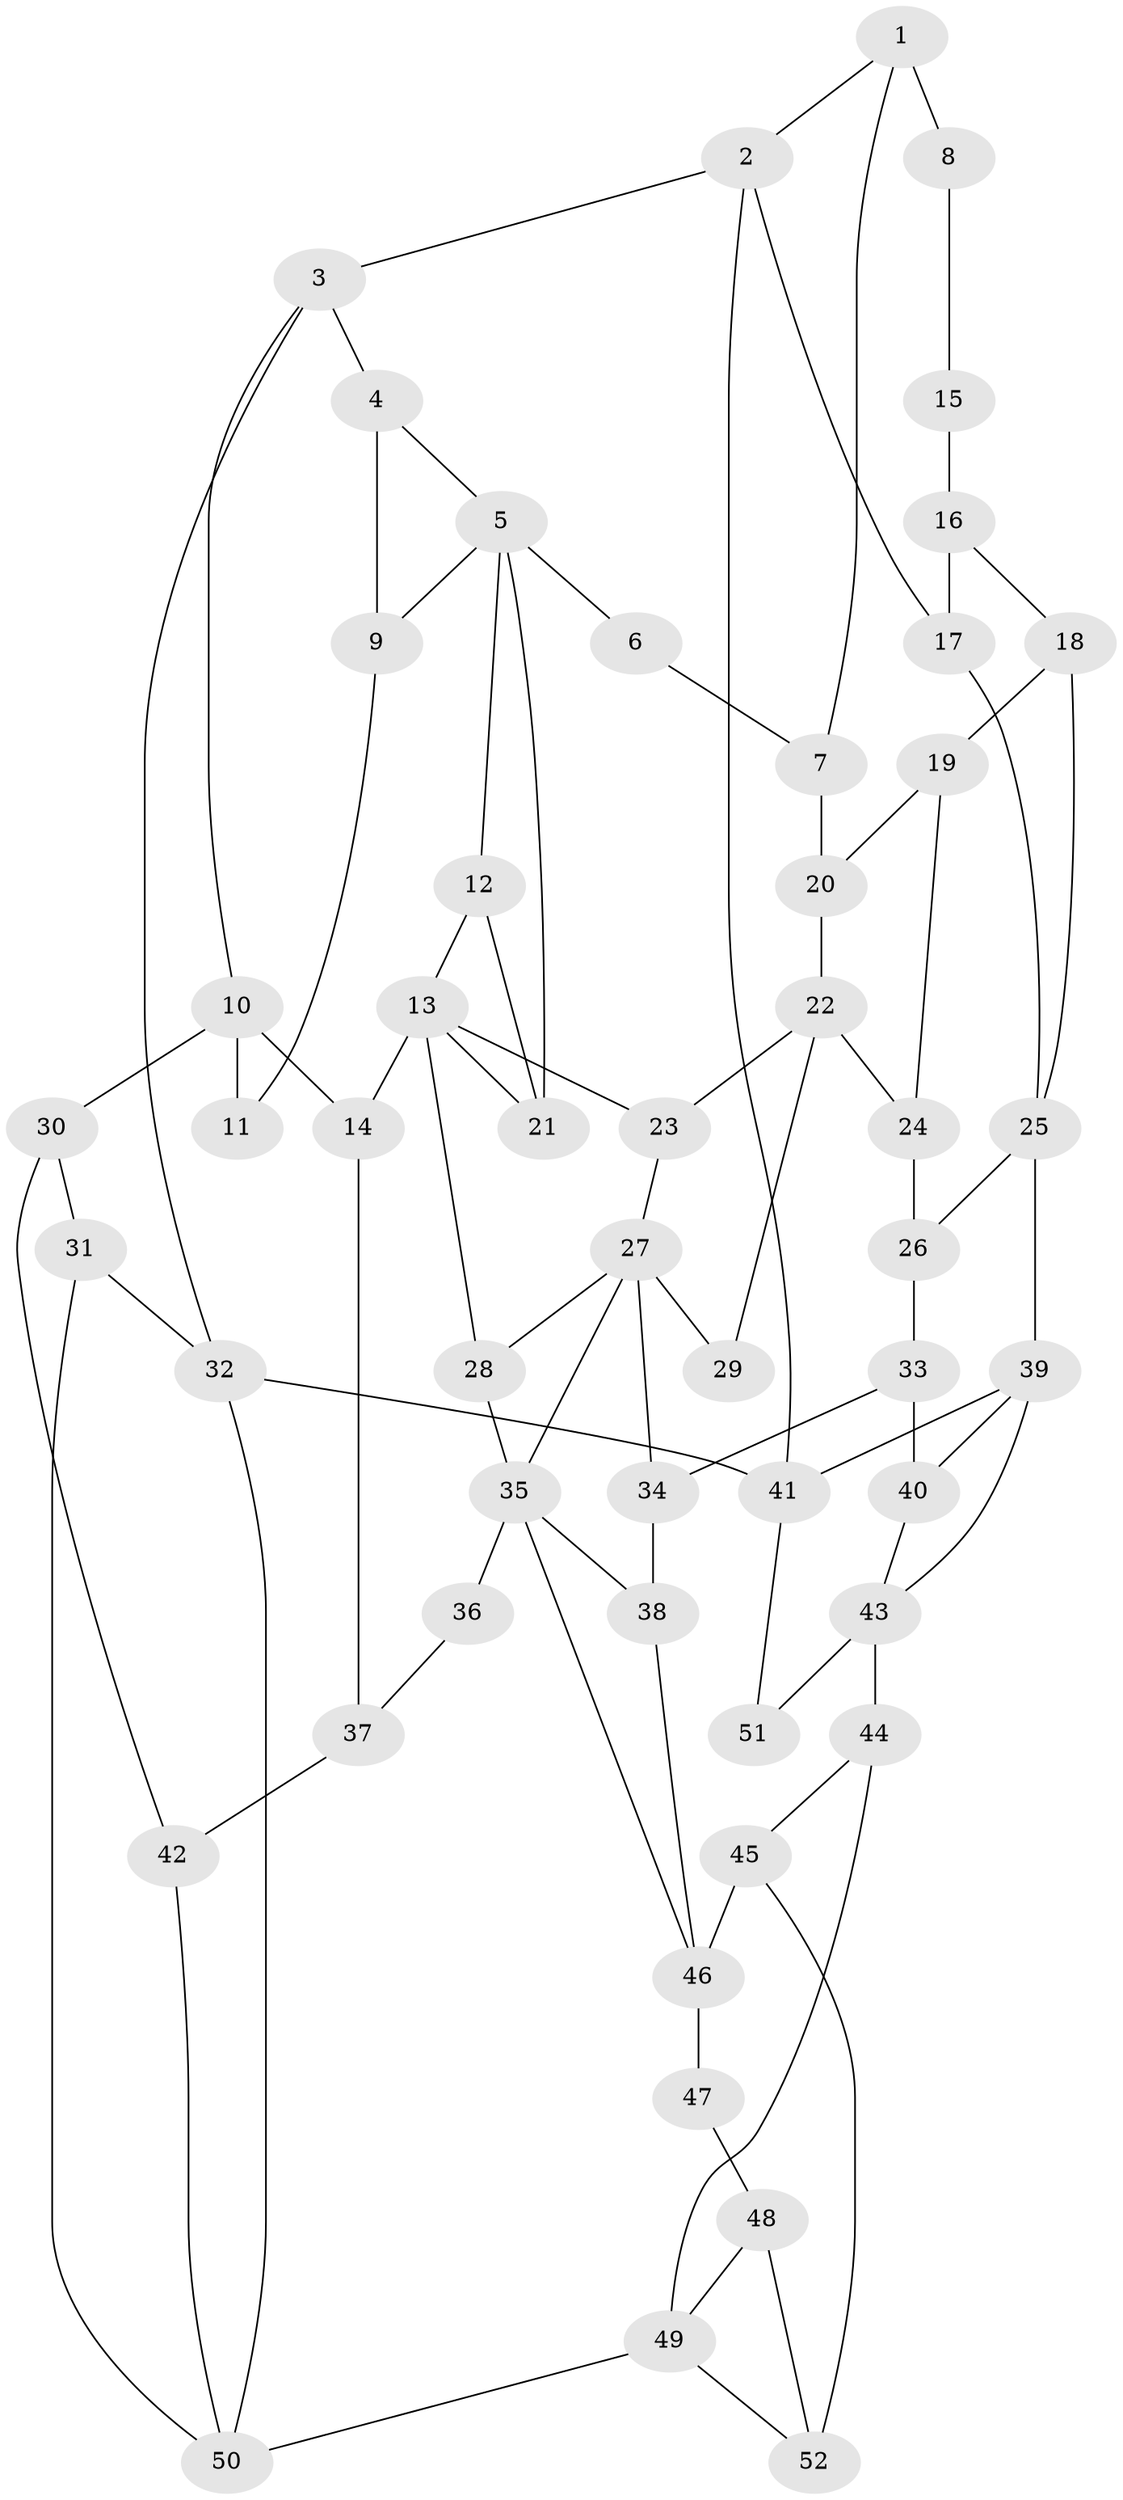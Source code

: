 // original degree distribution, {3: 0.019230769230769232, 4: 0.23076923076923078, 6: 0.21153846153846154, 5: 0.5384615384615384}
// Generated by graph-tools (version 1.1) at 2025/38/03/09/25 02:38:53]
// undirected, 52 vertices, 84 edges
graph export_dot {
graph [start="1"]
  node [color=gray90,style=filled];
  1;
  2;
  3;
  4;
  5;
  6;
  7;
  8;
  9;
  10;
  11;
  12;
  13;
  14;
  15;
  16;
  17;
  18;
  19;
  20;
  21;
  22;
  23;
  24;
  25;
  26;
  27;
  28;
  29;
  30;
  31;
  32;
  33;
  34;
  35;
  36;
  37;
  38;
  39;
  40;
  41;
  42;
  43;
  44;
  45;
  46;
  47;
  48;
  49;
  50;
  51;
  52;
  1 -- 2 [weight=1.0];
  1 -- 7 [weight=1.0];
  1 -- 8 [weight=2.0];
  2 -- 3 [weight=1.0];
  2 -- 17 [weight=1.0];
  2 -- 41 [weight=1.0];
  3 -- 4 [weight=1.0];
  3 -- 10 [weight=1.0];
  3 -- 32 [weight=1.0];
  4 -- 5 [weight=1.0];
  4 -- 9 [weight=1.0];
  5 -- 6 [weight=2.0];
  5 -- 9 [weight=1.0];
  5 -- 12 [weight=1.0];
  5 -- 21 [weight=1.0];
  6 -- 7 [weight=1.0];
  7 -- 20 [weight=1.0];
  8 -- 15 [weight=1.0];
  9 -- 11 [weight=1.0];
  10 -- 11 [weight=2.0];
  10 -- 14 [weight=2.0];
  10 -- 30 [weight=1.0];
  12 -- 13 [weight=1.0];
  12 -- 21 [weight=1.0];
  13 -- 14 [weight=2.0];
  13 -- 21 [weight=1.0];
  13 -- 23 [weight=1.0];
  13 -- 28 [weight=1.0];
  14 -- 37 [weight=1.0];
  15 -- 16 [weight=2.0];
  16 -- 17 [weight=2.0];
  16 -- 18 [weight=2.0];
  17 -- 25 [weight=1.0];
  18 -- 19 [weight=1.0];
  18 -- 25 [weight=1.0];
  19 -- 20 [weight=1.0];
  19 -- 24 [weight=1.0];
  20 -- 22 [weight=1.0];
  22 -- 23 [weight=2.0];
  22 -- 24 [weight=1.0];
  22 -- 29 [weight=2.0];
  23 -- 27 [weight=1.0];
  24 -- 26 [weight=1.0];
  25 -- 26 [weight=1.0];
  25 -- 39 [weight=2.0];
  26 -- 33 [weight=1.0];
  27 -- 28 [weight=1.0];
  27 -- 29 [weight=1.0];
  27 -- 34 [weight=1.0];
  27 -- 35 [weight=1.0];
  28 -- 35 [weight=1.0];
  30 -- 31 [weight=1.0];
  30 -- 42 [weight=1.0];
  31 -- 32 [weight=1.0];
  31 -- 50 [weight=1.0];
  32 -- 41 [weight=1.0];
  32 -- 50 [weight=1.0];
  33 -- 34 [weight=1.0];
  33 -- 40 [weight=1.0];
  34 -- 38 [weight=1.0];
  35 -- 36 [weight=2.0];
  35 -- 38 [weight=1.0];
  35 -- 46 [weight=1.0];
  36 -- 37 [weight=1.0];
  37 -- 42 [weight=2.0];
  38 -- 46 [weight=1.0];
  39 -- 40 [weight=1.0];
  39 -- 41 [weight=1.0];
  39 -- 43 [weight=1.0];
  40 -- 43 [weight=1.0];
  41 -- 51 [weight=1.0];
  42 -- 50 [weight=2.0];
  43 -- 44 [weight=2.0];
  43 -- 51 [weight=2.0];
  44 -- 45 [weight=2.0];
  44 -- 49 [weight=1.0];
  45 -- 46 [weight=2.0];
  45 -- 52 [weight=2.0];
  46 -- 47 [weight=2.0];
  47 -- 48 [weight=1.0];
  48 -- 49 [weight=1.0];
  48 -- 52 [weight=1.0];
  49 -- 50 [weight=2.0];
  49 -- 52 [weight=1.0];
}
